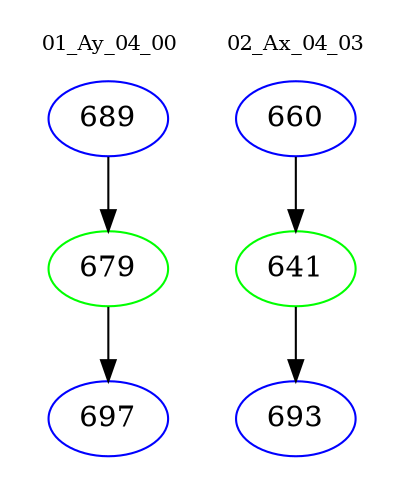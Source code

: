 digraph{
subgraph cluster_0 {
color = white
label = "01_Ay_04_00";
fontsize=10;
T0_689 [label="689", color="blue"]
T0_689 -> T0_679 [color="black"]
T0_679 [label="679", color="green"]
T0_679 -> T0_697 [color="black"]
T0_697 [label="697", color="blue"]
}
subgraph cluster_1 {
color = white
label = "02_Ax_04_03";
fontsize=10;
T1_660 [label="660", color="blue"]
T1_660 -> T1_641 [color="black"]
T1_641 [label="641", color="green"]
T1_641 -> T1_693 [color="black"]
T1_693 [label="693", color="blue"]
}
}
